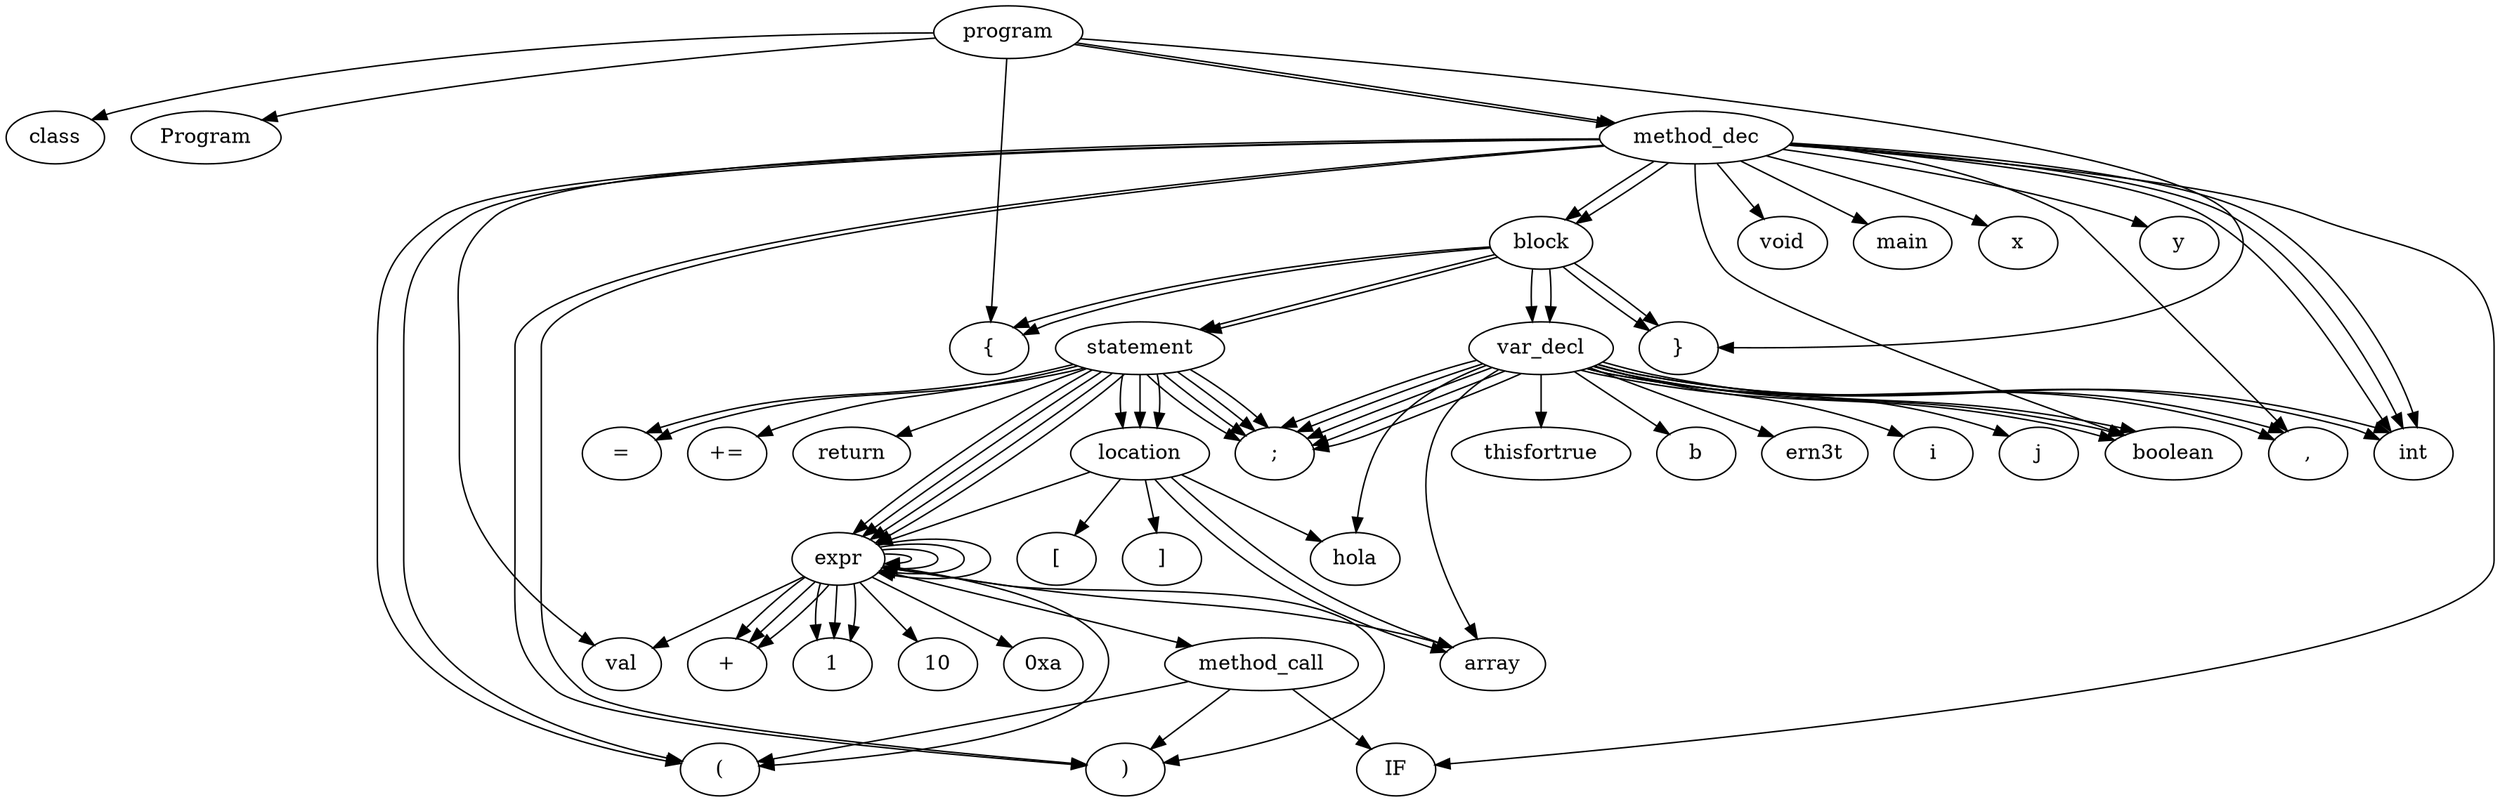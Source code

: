 digraph tree {
    "program";
    "class";
    "Program";
    "{";
    "method_dec";
    "int";
    "IF";
    "(";
    "int";
    "val";
    ")";
    "block";
    "{";
    "var_decl";
    "boolean";
    "b";
    ";";
    "statement";
    "return";
    "expr";
    "(";
    "expr";
    "val";
    "+";
    "expr";
    "1";
    ")";
    ";";
    "}";
    "method_dec";
    "void";
    "main";
    "(";
    "int";
    "x";
    ",";
    "boolean";
    "y";
    ")";
    "block";
    "{";
    "var_decl";
    "int";
    "ern3t";
    ",";
    "i";
    ",";
    "j";
    ";";
    "int";
    "array";
    ";";
    "boolean";
    "hola";
    ";";
    "boolean";
    "thisfortrue";
    ";";
    "statement";
    "location";
    "hola";
    "=";
    "expr";
    "10";
    "+";
    "expr";
    "array";
    "+";
    "expr";
    "1";
    ";";
    "location";
    "array";
    "=";
    "expr";
    "1";
    ";";
    "location";
    "array";
    "[";
    "expr";
    "0xa";
    "]";
    "+=";
    "expr";
    "method_call";
    "IF";
    "(";
    ")";
    ";";
    "}";
    "}";
    "program" -> "class";
    "program" -> "Program";
    "program" -> "{";
    "program" -> "method_dec";
    "program" -> "method_dec";
    "program" -> "}";
    "method_dec" -> "int";
    "method_dec" -> "IF";
    "method_dec" -> "(";
    "method_dec" -> "int";
    "method_dec" -> "val";
    "method_dec" -> ")";
    "method_dec" -> "block";
    "block" -> "{";
    "block" -> "var_decl";
    "block" -> "statement";
    "block" -> "}";
    "var_decl" -> "boolean";
    "var_decl" -> "b";
    "var_decl" -> ";";
    "statement" -> "return";
    "statement" -> "expr";
    "statement" -> ";";
    "expr" -> "(";
    "expr" -> "expr";
    "expr" -> ")";
    "expr" -> "val";
    "expr" -> "+";
    "expr" -> "expr";
    "expr" -> "1";
    "method_dec" -> "void";
    "method_dec" -> "main";
    "method_dec" -> "(";
    "method_dec" -> "int";
    "method_dec" -> "x";
    "method_dec" -> ",";
    "method_dec" -> "boolean";
    "method_dec" -> "y";
    "method_dec" -> ")";
    "method_dec" -> "block";
    "block" -> "{";
    "block" -> "var_decl";
    "block" -> "statement";
    "block" -> "}";
    "var_decl" -> "int";
    "var_decl" -> "ern3t";
    "var_decl" -> ",";
    "var_decl" -> "i";
    "var_decl" -> ",";
    "var_decl" -> "j";
    "var_decl" -> ";";
    "var_decl" -> "int";
    "var_decl" -> "array";
    "var_decl" -> ";";
    "var_decl" -> "boolean";
    "var_decl" -> "hola";
    "var_decl" -> ";";
    "var_decl" -> "boolean";
    "var_decl" -> "thisfortrue";
    "var_decl" -> ";";
    "statement" -> "location";
    "statement" -> "=";
    "statement" -> "expr";
    "statement" -> ";";
    "statement" -> "location";
    "statement" -> "=";
    "statement" -> "expr";
    "statement" -> ";";
    "statement" -> "location";
    "statement" -> "+=";
    "statement" -> "expr";
    "statement" -> ";";
    "location" -> "hola";
    "expr" -> "10";
    "expr" -> "+";
    "expr" -> "expr";
    "expr" -> "array";
    "expr" -> "+";
    "expr" -> "expr";
    "expr" -> "1";
    "location" -> "array";
    "expr" -> "1";
    "location" -> "array";
    "location" -> "[";
    "location" -> "expr";
    "location" -> "]";
    "expr" -> "0xa";
    "expr" -> "method_call";
    "method_call" -> "IF";
    "method_call" -> "(";
    "method_call" -> ")";
}
